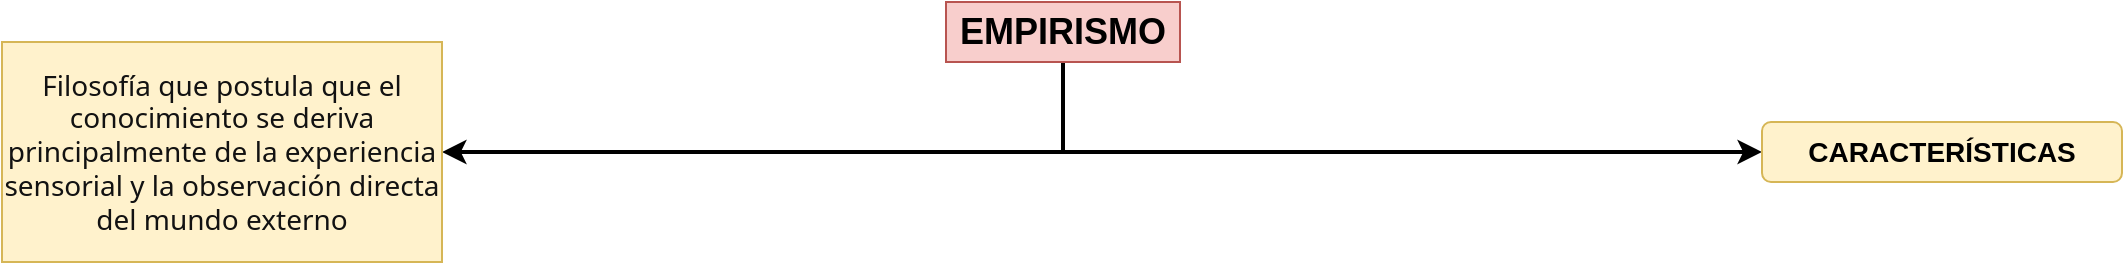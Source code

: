 <mxfile version="24.2.3" type="github">
  <diagram name="Página-1" id="NYNVz0OY_tGuqIbxRp8c">
    <mxGraphModel dx="1257" dy="620" grid="1" gridSize="10" guides="1" tooltips="1" connect="1" arrows="1" fold="1" page="1" pageScale="1" pageWidth="1100" pageHeight="850" background="#FFFFFF" math="0" shadow="0">
      <root>
        <mxCell id="0" />
        <mxCell id="1" parent="0" />
        <mxCell id="j4Ydw-Lhea-PBXwhY6vj-5" value="" style="edgeStyle=orthogonalEdgeStyle;rounded=0;orthogonalLoop=1;jettySize=auto;html=1;entryX=1;entryY=0.5;entryDx=0;entryDy=0;strokeWidth=2;" edge="1" parent="1" source="c69_8v22Aky5ofSBsDl0-2" target="j4Ydw-Lhea-PBXwhY6vj-1">
          <mxGeometry relative="1" as="geometry">
            <mxPoint x="550.5" y="120" as="targetPoint" />
            <Array as="points">
              <mxPoint x="551" y="85" />
            </Array>
          </mxGeometry>
        </mxCell>
        <mxCell id="j4Ydw-Lhea-PBXwhY6vj-8" style="edgeStyle=orthogonalEdgeStyle;rounded=0;orthogonalLoop=1;jettySize=auto;html=1;entryX=0;entryY=0.5;entryDx=0;entryDy=0;strokeWidth=2;" edge="1" parent="1" source="c69_8v22Aky5ofSBsDl0-2" target="j4Ydw-Lhea-PBXwhY6vj-7">
          <mxGeometry relative="1" as="geometry">
            <Array as="points">
              <mxPoint x="551" y="85" />
            </Array>
          </mxGeometry>
        </mxCell>
        <mxCell id="c69_8v22Aky5ofSBsDl0-2" value="&lt;font style=&quot;font-size: 18px;&quot;&gt;EMPIRISMO&lt;/font&gt;" style="rounded=0;whiteSpace=wrap;html=1;fillColor=#f8cecc;strokeColor=#b85450;fontStyle=1;fontSize=18;" parent="1" vertex="1">
          <mxGeometry x="492" y="10" width="117" height="30" as="geometry" />
        </mxCell>
        <mxCell id="j4Ydw-Lhea-PBXwhY6vj-1" value="&lt;span style=&quot;font-family: Söhne, ui-sans-serif, system-ui, -apple-system, &amp;quot;Segoe UI&amp;quot;, Roboto, Ubuntu, Cantarell, &amp;quot;Noto Sans&amp;quot;, sans-serif, &amp;quot;Helvetica Neue&amp;quot;, Arial, &amp;quot;Apple Color Emoji&amp;quot;, &amp;quot;Segoe UI Emoji&amp;quot;, &amp;quot;Segoe UI Symbol&amp;quot;, &amp;quot;Noto Color Emoji&amp;quot;; font-size: 14px; text-align: start; white-space-collapse: preserve;&quot;&gt;&lt;font color=&quot;#121212&quot;&gt;Filosofía que postula que el conocimiento se deriva principalmente de la experiencia sensorial y la observación directa del mundo externo&lt;/font&gt;&lt;/span&gt;" style="rounded=0;whiteSpace=wrap;html=1;fillColor=#fff2cc;strokeColor=#d6b656;fontStyle=0;horizontal=1;fontSize=14;" vertex="1" parent="1">
          <mxGeometry x="20" y="30" width="220" height="110" as="geometry" />
        </mxCell>
        <mxCell id="j4Ydw-Lhea-PBXwhY6vj-7" value="&lt;b&gt;&lt;font style=&quot;font-size: 14px;&quot;&gt;CARACTERÍSTICAS&lt;/font&gt;&lt;/b&gt;" style="rounded=1;whiteSpace=wrap;html=1;fillColor=#fff2cc;strokeColor=#d6b656;" vertex="1" parent="1">
          <mxGeometry x="900" y="70" width="180" height="30" as="geometry" />
        </mxCell>
      </root>
    </mxGraphModel>
  </diagram>
</mxfile>
